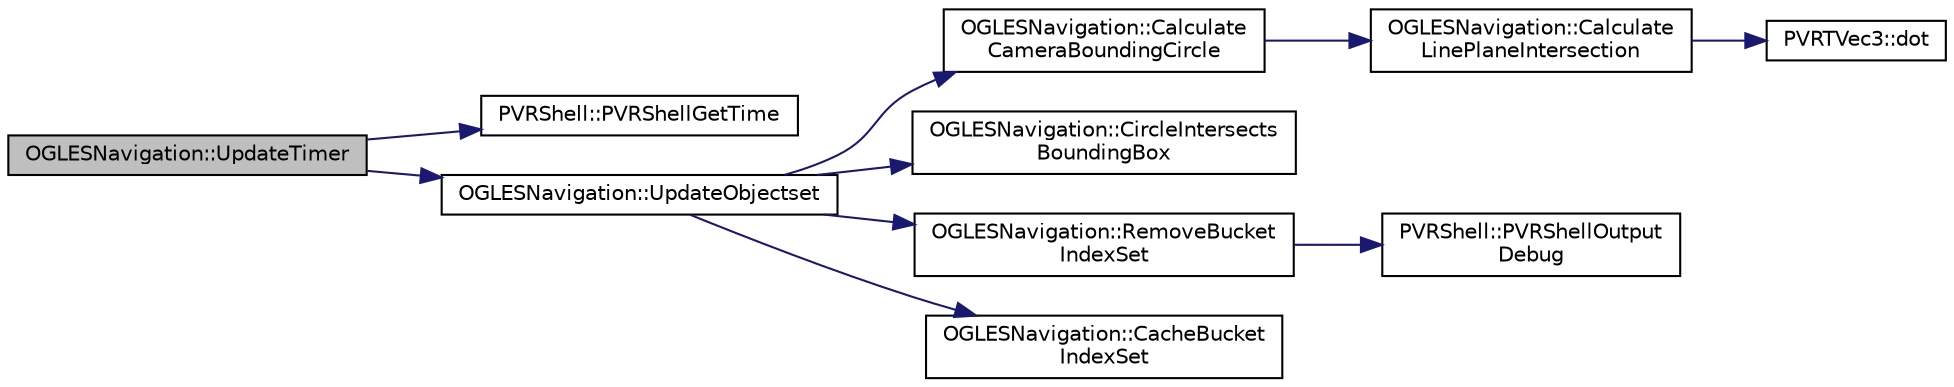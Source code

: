 digraph "OGLESNavigation::UpdateTimer"
{
  edge [fontname="Helvetica",fontsize="10",labelfontname="Helvetica",labelfontsize="10"];
  node [fontname="Helvetica",fontsize="10",shape=record];
  rankdir="LR";
  Node1 [label="OGLESNavigation::UpdateTimer",height=0.2,width=0.4,color="black", fillcolor="grey75", style="filled", fontcolor="black"];
  Node1 -> Node2 [color="midnightblue",fontsize="10",style="solid",fontname="Helvetica"];
  Node2 [label="PVRShell::PVRShellGetTime",height=0.2,width=0.4,color="black", fillcolor="white", style="filled",URL="$class_p_v_r_shell.html#a62b50b284b42c0f9e037855a14d64bfe",tooltip="The number itself should be considered meaningless; an application should use this function to determ..."];
  Node1 -> Node3 [color="midnightblue",fontsize="10",style="solid",fontname="Helvetica"];
  Node3 [label="OGLESNavigation::UpdateObjectset",height=0.2,width=0.4,color="black", fillcolor="white", style="filled",URL="$class_o_g_l_e_s_navigation.html#ae02872b1254fea3eef0c89f904e3d602"];
  Node3 -> Node4 [color="midnightblue",fontsize="10",style="solid",fontname="Helvetica"];
  Node4 [label="OGLESNavigation::Calculate\lCameraBoundingCircle",height=0.2,width=0.4,color="black", fillcolor="white", style="filled",URL="$class_o_g_l_e_s_navigation.html#ae88e63610de8eea60dd865d98be62b89"];
  Node4 -> Node5 [color="midnightblue",fontsize="10",style="solid",fontname="Helvetica"];
  Node5 [label="OGLESNavigation::Calculate\lLinePlaneIntersection",height=0.2,width=0.4,color="black", fillcolor="white", style="filled",URL="$class_o_g_l_e_s_navigation.html#a5fc44930aac0929f079c11701d27edba"];
  Node5 -> Node6 [color="midnightblue",fontsize="10",style="solid",fontname="Helvetica"];
  Node6 [label="PVRTVec3::dot",height=0.2,width=0.4,color="black", fillcolor="white", style="filled",URL="$struct_p_v_r_t_vec3.html#af9156c21175c3f3b04fb11295f336623",tooltip="calculate the scalar product of two PVRTVec3s "];
  Node3 -> Node7 [color="midnightblue",fontsize="10",style="solid",fontname="Helvetica"];
  Node7 [label="OGLESNavigation::CircleIntersects\lBoundingBox",height=0.2,width=0.4,color="black", fillcolor="white", style="filled",URL="$class_o_g_l_e_s_navigation.html#a4c2f55657919359e022145a91cd77f8f"];
  Node3 -> Node8 [color="midnightblue",fontsize="10",style="solid",fontname="Helvetica"];
  Node8 [label="OGLESNavigation::RemoveBucket\lIndexSet",height=0.2,width=0.4,color="black", fillcolor="white", style="filled",URL="$class_o_g_l_e_s_navigation.html#ab45b34ab4f09e558f7570c2a95af6711"];
  Node8 -> Node9 [color="midnightblue",fontsize="10",style="solid",fontname="Helvetica"];
  Node9 [label="PVRShell::PVRShellOutput\lDebug",height=0.2,width=0.4,color="black", fillcolor="white", style="filled",URL="$class_p_v_r_shell.html#a143d693b1c6e373b29485c1be51d1010",tooltip="Writes the resultant string to the debug output (e.g. using printf(), OutputDebugString(), ...). Check the SDK release notes for details on how the string is output. "];
  Node3 -> Node10 [color="midnightblue",fontsize="10",style="solid",fontname="Helvetica"];
  Node10 [label="OGLESNavigation::CacheBucket\lIndexSet",height=0.2,width=0.4,color="black", fillcolor="white", style="filled",URL="$class_o_g_l_e_s_navigation.html#a0a043039bc19b8064c0e8edb196f19b1"];
}
